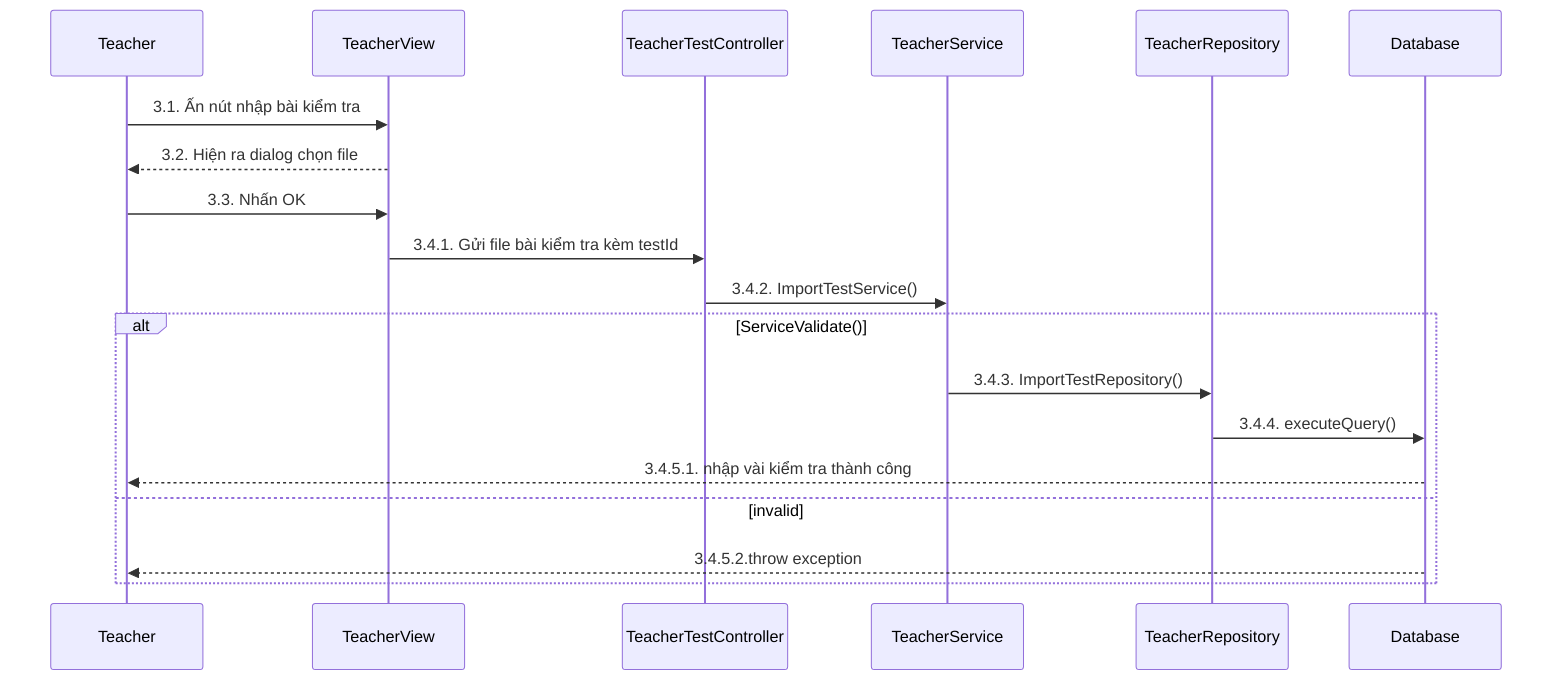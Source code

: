 sequenceDiagram
    participant Teacher
    participant TeacherView
    participant TeacherTestController
    participant TeacherService
    participant TeacherRepository
    participant Database

    Teacher->>TeacherView: 3.1. Ấn nút nhập bài kiểm tra
    TeacherView-->>Teacher: 3.2. Hiện ra dialog chọn file
    Teacher->>TeacherView: 3.3. Nhấn OK
    TeacherView->>TeacherTestController: 3.4.1. Gửi file bài kiểm tra kèm testId
    TeacherTestController->>TeacherService: 3.4.2. ImportTestService()
    alt ServiceValidate()
        TeacherService->>TeacherRepository: 3.4.3. ImportTestRepository()
        TeacherRepository->>Database: 3.4.4. executeQuery()

        Database-->>Teacher: 3.4.5.1. nhập vài kiểm tra thành công
    else invalid
        Database-->>Teacher: 3.4.5.2.throw exception
    end